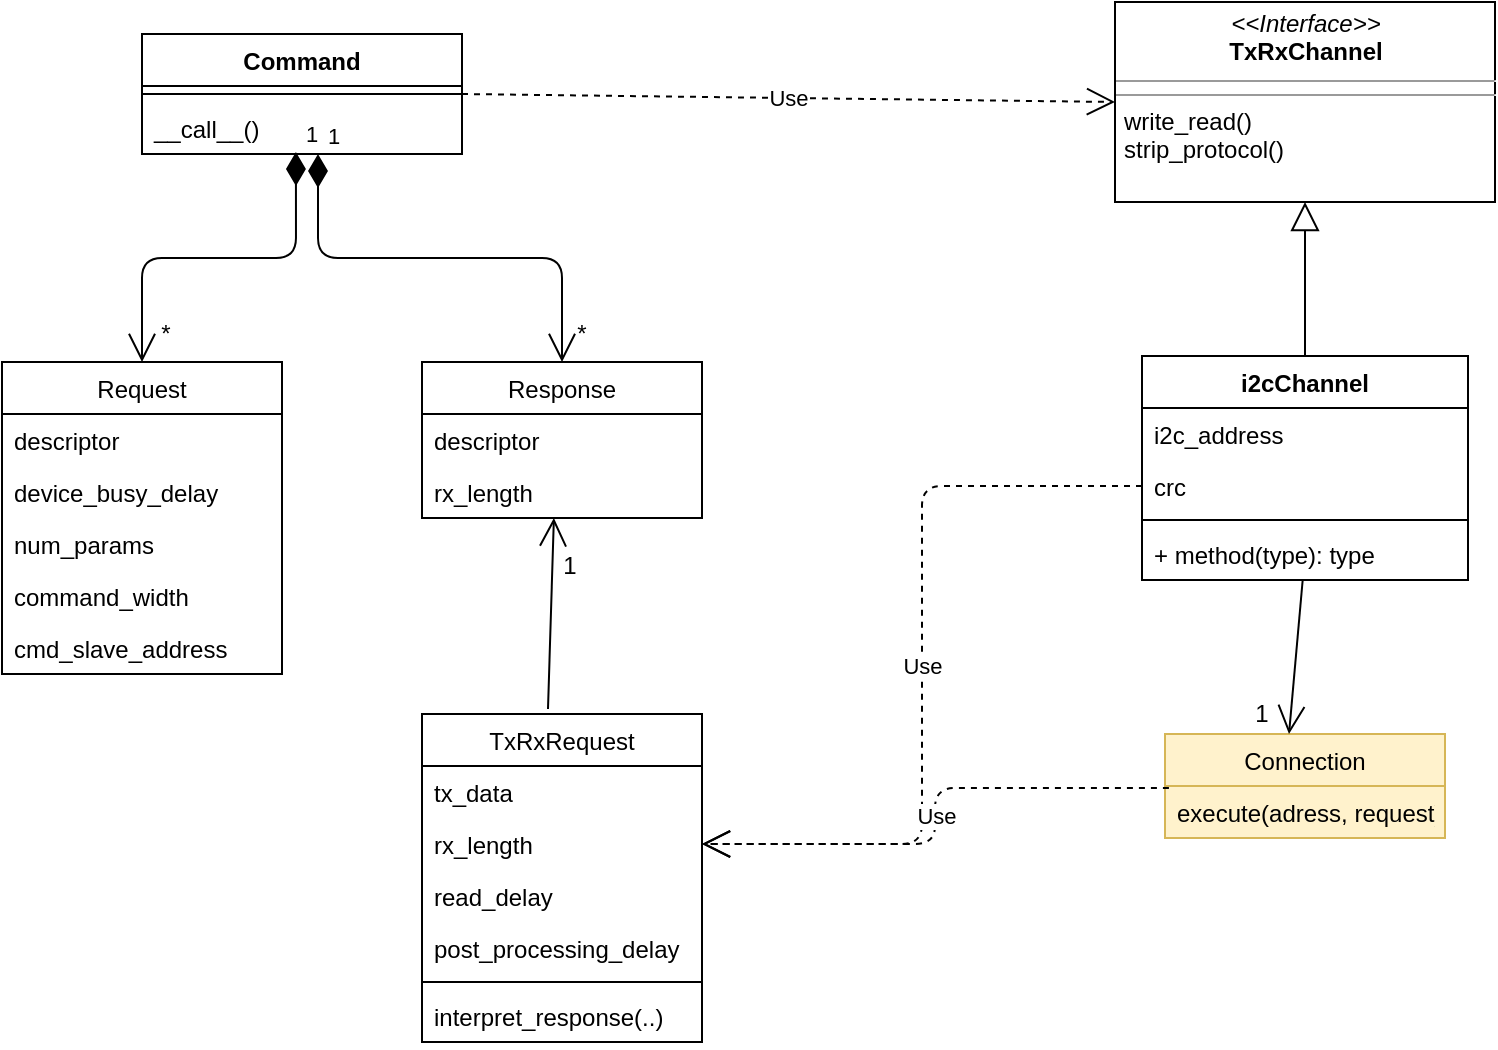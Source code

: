 <mxfile version="15.2.7" type="device"><diagram id="_d-CUdl-nscvp3M5fdWQ" name="Page-1"><mxGraphModel dx="1102" dy="573" grid="1" gridSize="10" guides="1" tooltips="1" connect="1" arrows="1" fold="1" page="1" pageScale="1" pageWidth="850" pageHeight="1100" math="0" shadow="0"><root><mxCell id="0"/><mxCell id="1" parent="0"/><mxCell id="ArVHNeFsFV0Ps5pWz8vB-1" value="Command" style="swimlane;fontStyle=1;align=center;verticalAlign=top;childLayout=stackLayout;horizontal=1;startSize=26;horizontalStack=0;resizeParent=1;resizeParentMax=0;resizeLast=0;collapsible=1;marginBottom=0;" parent="1" vertex="1"><mxGeometry x="80" y="180" width="160" height="60" as="geometry"/></mxCell><mxCell id="ArVHNeFsFV0Ps5pWz8vB-3" value="" style="line;strokeWidth=1;fillColor=none;align=left;verticalAlign=middle;spacingTop=-1;spacingLeft=3;spacingRight=3;rotatable=0;labelPosition=right;points=[];portConstraint=eastwest;" parent="ArVHNeFsFV0Ps5pWz8vB-1" vertex="1"><mxGeometry y="26" width="160" height="8" as="geometry"/></mxCell><mxCell id="ArVHNeFsFV0Ps5pWz8vB-4" value="__call__()" style="text;strokeColor=none;fillColor=none;align=left;verticalAlign=top;spacingLeft=4;spacingRight=4;overflow=hidden;rotatable=0;points=[[0,0.5],[1,0.5]];portConstraint=eastwest;" parent="ArVHNeFsFV0Ps5pWz8vB-1" vertex="1"><mxGeometry y="34" width="160" height="26" as="geometry"/></mxCell><mxCell id="ArVHNeFsFV0Ps5pWz8vB-9" value="TxRxRequest" style="swimlane;fontStyle=0;childLayout=stackLayout;horizontal=1;startSize=26;fillColor=none;horizontalStack=0;resizeParent=1;resizeParentMax=0;resizeLast=0;collapsible=1;marginBottom=0;" parent="1" vertex="1"><mxGeometry x="220" y="520" width="140" height="164" as="geometry"/></mxCell><mxCell id="ArVHNeFsFV0Ps5pWz8vB-10" value="tx_data" style="text;strokeColor=none;fillColor=none;align=left;verticalAlign=top;spacingLeft=4;spacingRight=4;overflow=hidden;rotatable=0;points=[[0,0.5],[1,0.5]];portConstraint=eastwest;" parent="ArVHNeFsFV0Ps5pWz8vB-9" vertex="1"><mxGeometry y="26" width="140" height="26" as="geometry"/></mxCell><mxCell id="ArVHNeFsFV0Ps5pWz8vB-11" value="rx_length&#10;" style="text;strokeColor=none;fillColor=none;align=left;verticalAlign=top;spacingLeft=4;spacingRight=4;overflow=hidden;rotatable=0;points=[[0,0.5],[1,0.5]];portConstraint=eastwest;" parent="ArVHNeFsFV0Ps5pWz8vB-9" vertex="1"><mxGeometry y="52" width="140" height="26" as="geometry"/></mxCell><mxCell id="ArVHNeFsFV0Ps5pWz8vB-45" value="read_delay" style="text;strokeColor=none;fillColor=none;align=left;verticalAlign=top;spacingLeft=4;spacingRight=4;overflow=hidden;rotatable=0;points=[[0,0.5],[1,0.5]];portConstraint=eastwest;" parent="ArVHNeFsFV0Ps5pWz8vB-9" vertex="1"><mxGeometry y="78" width="140" height="26" as="geometry"/></mxCell><mxCell id="ArVHNeFsFV0Ps5pWz8vB-12" value="post_processing_delay" style="text;strokeColor=none;fillColor=none;align=left;verticalAlign=top;spacingLeft=4;spacingRight=4;overflow=hidden;rotatable=0;points=[[0,0.5],[1,0.5]];portConstraint=eastwest;" parent="ArVHNeFsFV0Ps5pWz8vB-9" vertex="1"><mxGeometry y="104" width="140" height="26" as="geometry"/></mxCell><mxCell id="ArVHNeFsFV0Ps5pWz8vB-48" value="" style="line;strokeWidth=1;fillColor=none;align=left;verticalAlign=middle;spacingTop=-1;spacingLeft=3;spacingRight=3;rotatable=0;labelPosition=right;points=[];portConstraint=eastwest;" parent="ArVHNeFsFV0Ps5pWz8vB-9" vertex="1"><mxGeometry y="130" width="140" height="8" as="geometry"/></mxCell><mxCell id="ArVHNeFsFV0Ps5pWz8vB-47" value="interpret_response(..)" style="text;strokeColor=none;fillColor=none;align=left;verticalAlign=top;spacingLeft=4;spacingRight=4;overflow=hidden;rotatable=0;points=[[0,0.5],[1,0.5]];portConstraint=eastwest;" parent="ArVHNeFsFV0Ps5pWz8vB-9" vertex="1"><mxGeometry y="138" width="140" height="26" as="geometry"/></mxCell><mxCell id="ArVHNeFsFV0Ps5pWz8vB-13" value="i2cChannel" style="swimlane;fontStyle=1;align=center;verticalAlign=top;childLayout=stackLayout;horizontal=1;startSize=26;horizontalStack=0;resizeParent=1;resizeParentMax=0;resizeLast=0;collapsible=1;marginBottom=0;" parent="1" vertex="1"><mxGeometry x="580" y="341" width="163" height="112" as="geometry"/></mxCell><mxCell id="ArVHNeFsFV0Ps5pWz8vB-14" value="i2c_address" style="text;strokeColor=none;fillColor=none;align=left;verticalAlign=top;spacingLeft=4;spacingRight=4;overflow=hidden;rotatable=0;points=[[0,0.5],[1,0.5]];portConstraint=eastwest;" parent="ArVHNeFsFV0Ps5pWz8vB-13" vertex="1"><mxGeometry y="26" width="163" height="26" as="geometry"/></mxCell><mxCell id="ArVHNeFsFV0Ps5pWz8vB-44" value="crc" style="text;strokeColor=none;fillColor=none;align=left;verticalAlign=top;spacingLeft=4;spacingRight=4;overflow=hidden;rotatable=0;points=[[0,0.5],[1,0.5]];portConstraint=eastwest;" parent="ArVHNeFsFV0Ps5pWz8vB-13" vertex="1"><mxGeometry y="52" width="163" height="26" as="geometry"/></mxCell><mxCell id="ArVHNeFsFV0Ps5pWz8vB-15" value="" style="line;strokeWidth=1;fillColor=none;align=left;verticalAlign=middle;spacingTop=-1;spacingLeft=3;spacingRight=3;rotatable=0;labelPosition=right;points=[];portConstraint=eastwest;" parent="ArVHNeFsFV0Ps5pWz8vB-13" vertex="1"><mxGeometry y="78" width="163" height="8" as="geometry"/></mxCell><mxCell id="ArVHNeFsFV0Ps5pWz8vB-16" value="+ method(type): type" style="text;strokeColor=none;fillColor=none;align=left;verticalAlign=top;spacingLeft=4;spacingRight=4;overflow=hidden;rotatable=0;points=[[0,0.5],[1,0.5]];portConstraint=eastwest;" parent="ArVHNeFsFV0Ps5pWz8vB-13" vertex="1"><mxGeometry y="86" width="163" height="26" as="geometry"/></mxCell><mxCell id="ArVHNeFsFV0Ps5pWz8vB-17" value="Use" style="endArrow=open;endSize=12;dashed=1;html=1;entryX=1;entryY=0.5;entryDx=0;entryDy=0;exitX=0;exitY=0.5;exitDx=0;exitDy=0;edgeStyle=orthogonalEdgeStyle;elbow=vertical;" parent="1" source="ArVHNeFsFV0Ps5pWz8vB-44" target="ArVHNeFsFV0Ps5pWz8vB-11" edge="1"><mxGeometry width="160" relative="1" as="geometry"><mxPoint x="340" y="410" as="sourcePoint"/><mxPoint x="500" y="410" as="targetPoint"/></mxGeometry></mxCell><mxCell id="ArVHNeFsFV0Ps5pWz8vB-20" value="" style="endArrow=block;endFill=0;endSize=12;html=1;exitX=0.5;exitY=0;exitDx=0;exitDy=0;" parent="1" source="ArVHNeFsFV0Ps5pWz8vB-13" target="ArVHNeFsFV0Ps5pWz8vB-27" edge="1"><mxGeometry width="160" relative="1" as="geometry"><mxPoint x="355" y="401" as="sourcePoint"/><mxPoint x="447" y="261" as="targetPoint"/></mxGeometry></mxCell><mxCell id="ArVHNeFsFV0Ps5pWz8vB-22" value="Use" style="endArrow=open;endSize=12;dashed=1;html=1;exitX=1;exitY=0.5;exitDx=0;exitDy=0;entryX=0;entryY=0.5;entryDx=0;entryDy=0;" parent="1" source="ArVHNeFsFV0Ps5pWz8vB-1" target="ArVHNeFsFV0Ps5pWz8vB-27" edge="1"><mxGeometry width="160" relative="1" as="geometry"><mxPoint x="270" y="220" as="sourcePoint"/><mxPoint x="365" y="219" as="targetPoint"/></mxGeometry></mxCell><mxCell id="ArVHNeFsFV0Ps5pWz8vB-23" value="Request" style="swimlane;fontStyle=0;childLayout=stackLayout;horizontal=1;startSize=26;fillColor=none;horizontalStack=0;resizeParent=1;resizeParentMax=0;resizeLast=0;collapsible=1;marginBottom=0;" parent="1" vertex="1"><mxGeometry x="10" y="344" width="140" height="156" as="geometry"/></mxCell><mxCell id="ArVHNeFsFV0Ps5pWz8vB-24" value="descriptor" style="text;strokeColor=none;fillColor=none;align=left;verticalAlign=top;spacingLeft=4;spacingRight=4;overflow=hidden;rotatable=0;points=[[0,0.5],[1,0.5]];portConstraint=eastwest;" parent="ArVHNeFsFV0Ps5pWz8vB-23" vertex="1"><mxGeometry y="26" width="140" height="26" as="geometry"/></mxCell><mxCell id="ArVHNeFsFV0Ps5pWz8vB-35" value="device_busy_delay" style="text;strokeColor=none;fillColor=none;align=left;verticalAlign=top;spacingLeft=4;spacingRight=4;overflow=hidden;rotatable=0;points=[[0,0.5],[1,0.5]];portConstraint=eastwest;" parent="ArVHNeFsFV0Ps5pWz8vB-23" vertex="1"><mxGeometry y="52" width="140" height="26" as="geometry"/></mxCell><mxCell id="ArVHNeFsFV0Ps5pWz8vB-25" value="num_params" style="text;strokeColor=none;fillColor=none;align=left;verticalAlign=top;spacingLeft=4;spacingRight=4;overflow=hidden;rotatable=0;points=[[0,0.5],[1,0.5]];portConstraint=eastwest;" parent="ArVHNeFsFV0Ps5pWz8vB-23" vertex="1"><mxGeometry y="78" width="140" height="26" as="geometry"/></mxCell><mxCell id="ArVHNeFsFV0Ps5pWz8vB-26" value="command_width&#10;" style="text;strokeColor=none;fillColor=none;align=left;verticalAlign=top;spacingLeft=4;spacingRight=4;overflow=hidden;rotatable=0;points=[[0,0.5],[1,0.5]];portConstraint=eastwest;" parent="ArVHNeFsFV0Ps5pWz8vB-23" vertex="1"><mxGeometry y="104" width="140" height="26" as="geometry"/></mxCell><mxCell id="ArVHNeFsFV0Ps5pWz8vB-36" value="cmd_slave_address" style="text;strokeColor=none;fillColor=none;align=left;verticalAlign=top;spacingLeft=4;spacingRight=4;overflow=hidden;rotatable=0;points=[[0,0.5],[1,0.5]];portConstraint=eastwest;" parent="ArVHNeFsFV0Ps5pWz8vB-23" vertex="1"><mxGeometry y="130" width="140" height="26" as="geometry"/></mxCell><mxCell id="ArVHNeFsFV0Ps5pWz8vB-27" value="&lt;p style=&quot;margin: 0px ; margin-top: 4px ; text-align: center&quot;&gt;&lt;i&gt;&amp;lt;&amp;lt;Interface&amp;gt;&amp;gt;&lt;/i&gt;&lt;br&gt;&lt;b&gt;TxRxChannel&lt;/b&gt;&lt;/p&gt;&lt;hr size=&quot;1&quot;&gt;&lt;hr size=&quot;1&quot;&gt;&lt;p style=&quot;margin: 0px ; margin-left: 4px&quot;&gt;write_read()&lt;/p&gt;&lt;p style=&quot;margin: 0px ; margin-left: 4px&quot;&gt;strip_protocol()&lt;span style=&quot;white-space: pre&quot;&gt;&#9;&lt;/span&gt;&lt;/p&gt;" style="verticalAlign=top;align=left;overflow=fill;fontSize=12;fontFamily=Helvetica;html=1;" parent="1" vertex="1"><mxGeometry x="566.5" y="164" width="190" height="100" as="geometry"/></mxCell><mxCell id="ArVHNeFsFV0Ps5pWz8vB-29" value="Response" style="swimlane;fontStyle=0;childLayout=stackLayout;horizontal=1;startSize=26;fillColor=none;horizontalStack=0;resizeParent=1;resizeParentMax=0;resizeLast=0;collapsible=1;marginBottom=0;" parent="1" vertex="1"><mxGeometry x="220" y="344" width="140" height="78" as="geometry"/></mxCell><mxCell id="ArVHNeFsFV0Ps5pWz8vB-30" value="descriptor" style="text;strokeColor=none;fillColor=none;align=left;verticalAlign=top;spacingLeft=4;spacingRight=4;overflow=hidden;rotatable=0;points=[[0,0.5],[1,0.5]];portConstraint=eastwest;" parent="ArVHNeFsFV0Ps5pWz8vB-29" vertex="1"><mxGeometry y="26" width="140" height="26" as="geometry"/></mxCell><mxCell id="ArVHNeFsFV0Ps5pWz8vB-31" value="rx_length" style="text;strokeColor=none;fillColor=none;align=left;verticalAlign=top;spacingLeft=4;spacingRight=4;overflow=hidden;rotatable=0;points=[[0,0.5],[1,0.5]];portConstraint=eastwest;" parent="ArVHNeFsFV0Ps5pWz8vB-29" vertex="1"><mxGeometry y="52" width="140" height="26" as="geometry"/></mxCell><mxCell id="ArVHNeFsFV0Ps5pWz8vB-33" value="1" style="endArrow=open;html=1;endSize=12;startArrow=diamondThin;startSize=14;startFill=1;edgeStyle=orthogonalEdgeStyle;align=left;verticalAlign=bottom;exitX=0.55;exitY=1;exitDx=0;exitDy=0;exitPerimeter=0;" parent="1" source="ArVHNeFsFV0Ps5pWz8vB-4" target="ArVHNeFsFV0Ps5pWz8vB-29" edge="1"><mxGeometry x="-1" y="3" relative="1" as="geometry"><mxPoint x="190" y="310" as="sourcePoint"/><mxPoint x="350" y="310" as="targetPoint"/></mxGeometry></mxCell><mxCell id="ArVHNeFsFV0Ps5pWz8vB-34" value="1" style="endArrow=open;html=1;endSize=12;startArrow=diamondThin;startSize=14;startFill=1;edgeStyle=orthogonalEdgeStyle;align=left;verticalAlign=bottom;exitX=0.481;exitY=0.962;exitDx=0;exitDy=0;exitPerimeter=0;" parent="1" source="ArVHNeFsFV0Ps5pWz8vB-4" target="ArVHNeFsFV0Ps5pWz8vB-23" edge="1"><mxGeometry x="-1" y="3" relative="1" as="geometry"><mxPoint x="150" y="270" as="sourcePoint"/><mxPoint x="250" y="354" as="targetPoint"/></mxGeometry></mxCell><mxCell id="ArVHNeFsFV0Ps5pWz8vB-38" value="Connection" style="swimlane;fontStyle=0;childLayout=stackLayout;horizontal=1;startSize=26;fillColor=#fff2cc;horizontalStack=0;resizeParent=1;resizeParentMax=0;resizeLast=0;collapsible=1;marginBottom=0;strokeColor=#d6b656;" parent="1" vertex="1"><mxGeometry x="591.5" y="530" width="140" height="52" as="geometry"/></mxCell><mxCell id="ArVHNeFsFV0Ps5pWz8vB-37" value="" style="endArrow=open;endFill=1;endSize=12;html=1;" parent="ArVHNeFsFV0Ps5pWz8vB-38" source="ArVHNeFsFV0Ps5pWz8vB-16" edge="1"><mxGeometry width="160" relative="1" as="geometry"><mxPoint x="-98" as="sourcePoint"/><mxPoint x="62" as="targetPoint"/></mxGeometry></mxCell><mxCell id="ArVHNeFsFV0Ps5pWz8vB-42" value="execute(adress, request)" style="text;strokeColor=#d6b656;fillColor=#fff2cc;align=left;verticalAlign=top;spacingLeft=4;spacingRight=4;overflow=hidden;rotatable=0;points=[[0,0.5],[1,0.5]];portConstraint=eastwest;" parent="ArVHNeFsFV0Ps5pWz8vB-38" vertex="1"><mxGeometry y="26" width="140" height="26" as="geometry"/></mxCell><mxCell id="ArVHNeFsFV0Ps5pWz8vB-43" value="Use" style="endArrow=open;endSize=12;dashed=1;html=1;entryX=1;entryY=0.5;entryDx=0;entryDy=0;exitX=0.014;exitY=0.038;exitDx=0;exitDy=0;exitPerimeter=0;edgeStyle=elbowEdgeStyle;" parent="1" source="ArVHNeFsFV0Ps5pWz8vB-42" target="ArVHNeFsFV0Ps5pWz8vB-11" edge="1"><mxGeometry width="160" relative="1" as="geometry"><mxPoint x="538" y="436.5" as="sourcePoint"/><mxPoint x="620" y="434.002" as="targetPoint"/></mxGeometry></mxCell><mxCell id="ArVHNeFsFV0Ps5pWz8vB-46" value="" style="endArrow=open;endFill=1;endSize=12;html=1;exitX=0.45;exitY=-0.015;exitDx=0;exitDy=0;exitPerimeter=0;entryX=0.471;entryY=1;entryDx=0;entryDy=0;entryPerimeter=0;" parent="1" source="ArVHNeFsFV0Ps5pWz8vB-9" target="ArVHNeFsFV0Ps5pWz8vB-31" edge="1"><mxGeometry width="160" relative="1" as="geometry"><mxPoint x="340" y="410" as="sourcePoint"/><mxPoint x="500" y="410" as="targetPoint"/></mxGeometry></mxCell><mxCell id="ArVHNeFsFV0Ps5pWz8vB-49" value="1" style="text;html=1;strokeColor=none;fillColor=none;align=center;verticalAlign=middle;whiteSpace=wrap;rounded=0;" parent="1" vertex="1"><mxGeometry x="620" y="510" width="40" height="20" as="geometry"/></mxCell><mxCell id="ArVHNeFsFV0Ps5pWz8vB-51" value="1" style="text;html=1;strokeColor=none;fillColor=none;align=center;verticalAlign=middle;whiteSpace=wrap;rounded=0;" parent="1" vertex="1"><mxGeometry x="274" y="436" width="40" height="20" as="geometry"/></mxCell><mxCell id="ArVHNeFsFV0Ps5pWz8vB-52" value="*" style="text;html=1;strokeColor=none;fillColor=none;align=center;verticalAlign=middle;whiteSpace=wrap;rounded=0;" parent="1" vertex="1"><mxGeometry x="72" y="320" width="40" height="20" as="geometry"/></mxCell><mxCell id="ArVHNeFsFV0Ps5pWz8vB-53" value="*" style="text;html=1;strokeColor=none;fillColor=none;align=center;verticalAlign=middle;whiteSpace=wrap;rounded=0;" parent="1" vertex="1"><mxGeometry x="280" y="320" width="40" height="20" as="geometry"/></mxCell></root></mxGraphModel></diagram></mxfile>